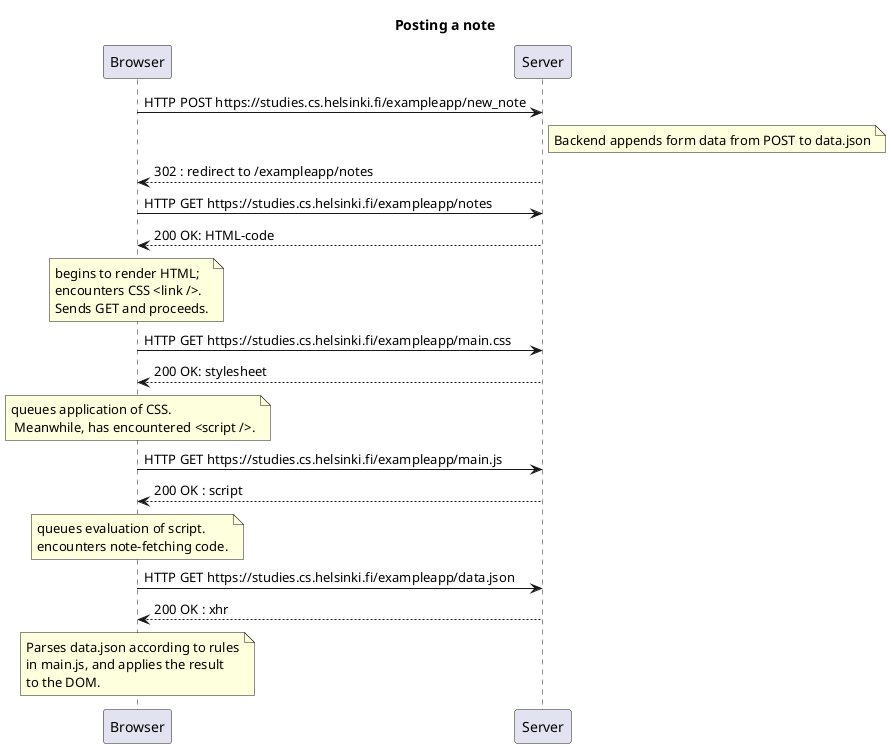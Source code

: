 @startuml
title Posting a note
Browser->Server: HTTP POST https://studies.cs.helsinki.fi/exampleapp/new_note
note right of Server: Backend appends form data from POST to data.json
Server-->Browser: 302 : redirect to /exampleapp/notes
Browser->Server: HTTP GET https://studies.cs.helsinki.fi/exampleapp/notes
Server-->Browser: 200 OK: HTML-code
note over Browser: begins to render HTML;\nencounters CSS <link />.\nSends GET and proceeds.
Browser->Server: HTTP GET https://studies.cs.helsinki.fi/exampleapp/main.css
Server-->Browser: 200 OK: stylesheet
note over Browser: queues application of CSS.\n Meanwhile, has encountered <script />.
Browser->Server: HTTP GET https://studies.cs.helsinki.fi/exampleapp/main.js
Server-->Browser: 200 OK : script
note over Browser: queues evaluation of script.\nencounters note-fetching code.
Browser->Server: HTTP GET https://studies.cs.helsinki.fi/exampleapp/data.json
Server-->Browser: 200 OK : xhr
note over Browser: Parses data.json according to rules\nin main.js, and applies the result\nto the DOM.
@enduml